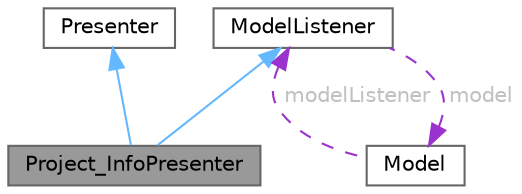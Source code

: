 digraph "Project_InfoPresenter"
{
 // LATEX_PDF_SIZE
  bgcolor="transparent";
  edge [fontname=Helvetica,fontsize=10,labelfontname=Helvetica,labelfontsize=10];
  node [fontname=Helvetica,fontsize=10,shape=box,height=0.2,width=0.4];
  Node1 [id="Node000001",label="Project_InfoPresenter",height=0.2,width=0.4,color="gray40", fillcolor="grey60", style="filled", fontcolor="black",tooltip=" "];
  Node2 -> Node1 [id="edge1_Node000001_Node000002",dir="back",color="steelblue1",style="solid",tooltip=" "];
  Node2 [id="Node000002",label="Presenter",height=0.2,width=0.4,color="gray40", fillcolor="white", style="filled",tooltip=" "];
  Node3 -> Node1 [id="edge2_Node000001_Node000003",dir="back",color="steelblue1",style="solid",tooltip=" "];
  Node3 [id="Node000003",label="ModelListener",height=0.2,width=0.4,color="gray40", fillcolor="white", style="filled",URL="$class_model_listener.html",tooltip=" "];
  Node4 -> Node3 [id="edge3_Node000003_Node000004",dir="back",color="darkorchid3",style="dashed",tooltip=" ",label=" model",fontcolor="grey" ];
  Node4 [id="Node000004",label="Model",height=0.2,width=0.4,color="gray40", fillcolor="white", style="filled",URL="$class_model.html",tooltip=" "];
  Node3 -> Node4 [id="edge4_Node000004_Node000003",dir="back",color="darkorchid3",style="dashed",tooltip=" ",label=" modelListener",fontcolor="grey" ];
}
